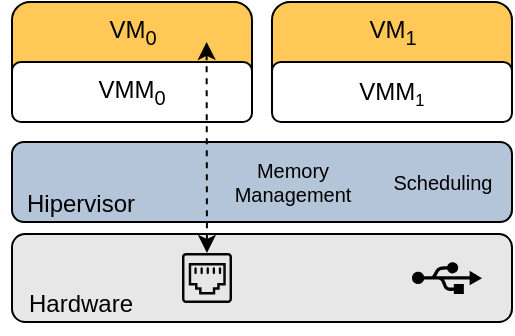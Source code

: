 <mxfile version="28.0.6">
  <diagram name="Página-1" id="73dhosnBAPtKdSsgf0Yo">
    <mxGraphModel dx="475" dy="303" grid="1" gridSize="10" guides="1" tooltips="1" connect="1" arrows="1" fold="1" page="1" pageScale="1" pageWidth="827" pageHeight="1169" math="0" shadow="0">
      <root>
        <mxCell id="0" />
        <mxCell id="1" parent="0" />
        <mxCell id="XD4Ncrt5slYVgjRoJT4M-1" value="" style="rounded=1;whiteSpace=wrap;html=1;fillColor=#FFC857;" parent="1" vertex="1">
          <mxGeometry x="120" y="120" width="120" height="60" as="geometry" />
        </mxCell>
        <mxCell id="XD4Ncrt5slYVgjRoJT4M-2" value="&lt;span style=&quot;text-wrap-mode: wrap;&quot;&gt;VM&lt;/span&gt;&lt;sub style=&quot;text-wrap-mode: wrap;&quot;&gt;0&lt;/sub&gt;" style="text;html=1;align=center;verticalAlign=middle;resizable=0;points=[];autosize=1;strokeColor=none;fillColor=none;" parent="1" vertex="1">
          <mxGeometry x="155" y="120" width="50" height="30" as="geometry" />
        </mxCell>
        <mxCell id="XD4Ncrt5slYVgjRoJT4M-3" value="VMM&lt;sub&gt;0&lt;/sub&gt;" style="rounded=1;whiteSpace=wrap;html=1;" parent="1" vertex="1">
          <mxGeometry x="120" y="150" width="120" height="30" as="geometry" />
        </mxCell>
        <mxCell id="XD4Ncrt5slYVgjRoJT4M-4" value="" style="rounded=1;whiteSpace=wrap;html=1;fillColor=#FFC857;" parent="1" vertex="1">
          <mxGeometry x="250" y="120" width="120" height="60" as="geometry" />
        </mxCell>
        <mxCell id="XD4Ncrt5slYVgjRoJT4M-5" value="&lt;span style=&quot;text-wrap-mode: wrap;&quot;&gt;VM&lt;/span&gt;&lt;sub style=&quot;text-wrap-mode: wrap;&quot;&gt;1&lt;/sub&gt;" style="text;html=1;align=center;verticalAlign=middle;resizable=0;points=[];autosize=1;strokeColor=none;fillColor=none;" parent="1" vertex="1">
          <mxGeometry x="285" y="120" width="50" height="30" as="geometry" />
        </mxCell>
        <mxCell id="XD4Ncrt5slYVgjRoJT4M-6" value="VMM&lt;span style=&quot;font-size: 10px;&quot;&gt;&lt;sub&gt;1&lt;/sub&gt;&lt;/span&gt;" style="rounded=1;whiteSpace=wrap;html=1;" parent="1" vertex="1">
          <mxGeometry x="250" y="150" width="120" height="30" as="geometry" />
        </mxCell>
        <mxCell id="XD4Ncrt5slYVgjRoJT4M-7" value="" style="rounded=1;whiteSpace=wrap;html=1;fillColor=#B4C5D9;" parent="1" vertex="1">
          <mxGeometry x="120" y="190" width="250" height="40" as="geometry" />
        </mxCell>
        <mxCell id="XD4Ncrt5slYVgjRoJT4M-8" value="Hipervisor" style="text;html=1;align=center;verticalAlign=middle;resizable=0;points=[];autosize=1;strokeColor=none;fillColor=none;" parent="1" vertex="1">
          <mxGeometry x="114" y="206" width="80" height="30" as="geometry" />
        </mxCell>
        <mxCell id="XD4Ncrt5slYVgjRoJT4M-9" value="" style="rounded=1;whiteSpace=wrap;html=1;fillColor=#E7E7E7;" parent="1" vertex="1">
          <mxGeometry x="120" y="236" width="250" height="44" as="geometry" />
        </mxCell>
        <mxCell id="XD4Ncrt5slYVgjRoJT4M-10" value="" style="sketch=0;aspect=fixed;pointerEvents=1;shadow=0;dashed=0;html=1;strokeColor=none;labelPosition=center;verticalLabelPosition=bottom;verticalAlign=top;align=center;fillColor=#000000;shape=mxgraph.mscae.enterprise.usb" parent="1" vertex="1">
          <mxGeometry x="320" y="249.95" width="35" height="16.1" as="geometry" />
        </mxCell>
        <mxCell id="XD4Ncrt5slYVgjRoJT4M-11" value="" style="sketch=0;pointerEvents=1;shadow=0;dashed=0;html=1;strokeColor=none;fillColor=#060606;aspect=fixed;labelPosition=center;verticalLabelPosition=bottom;verticalAlign=top;align=center;outlineConnect=0;shape=mxgraph.vvd.ethernet_port;" parent="1" vertex="1">
          <mxGeometry x="205" y="245.5" width="25" height="25" as="geometry" />
        </mxCell>
        <mxCell id="XD4Ncrt5slYVgjRoJT4M-12" value="Hardware" style="text;html=1;align=center;verticalAlign=middle;resizable=0;points=[];autosize=1;strokeColor=none;fillColor=none;" parent="1" vertex="1">
          <mxGeometry x="114" y="256" width="80" height="30" as="geometry" />
        </mxCell>
        <mxCell id="XD4Ncrt5slYVgjRoJT4M-13" value="" style="endArrow=classic;startArrow=classic;html=1;rounded=0;dashed=1;" parent="1" source="XD4Ncrt5slYVgjRoJT4M-11" edge="1">
          <mxGeometry width="50" height="50" relative="1" as="geometry">
            <mxPoint x="217.3" y="249.95" as="sourcePoint" />
            <mxPoint x="217.3" y="139.95" as="targetPoint" />
          </mxGeometry>
        </mxCell>
        <mxCell id="XD4Ncrt5slYVgjRoJT4M-14" value="Memory&lt;div&gt;Management&lt;/div&gt;" style="text;html=1;align=center;verticalAlign=middle;resizable=0;points=[];autosize=1;strokeColor=none;fillColor=none;fontSize=10;" parent="1" vertex="1">
          <mxGeometry x="220" y="190" width="80" height="40" as="geometry" />
        </mxCell>
        <mxCell id="dRerGR5wBdfQSDVJBUSO-1" value="Scheduling" style="text;html=1;align=center;verticalAlign=middle;resizable=0;points=[];autosize=1;strokeColor=none;fillColor=none;fontSize=10;" vertex="1" parent="1">
          <mxGeometry x="300" y="195" width="70" height="30" as="geometry" />
        </mxCell>
      </root>
    </mxGraphModel>
  </diagram>
</mxfile>
